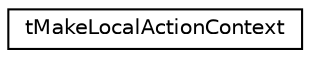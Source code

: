 digraph G
{
  edge [fontname="Helvetica",fontsize="10",labelfontname="Helvetica",labelfontsize="10"];
  node [fontname="Helvetica",fontsize="10",shape=record];
  rankdir=LR;
  Node1 [label="tMakeLocalActionContext",height=0.2,width=0.4,color="black", fillcolor="white", style="filled",URL="$d0/d1f/structtMakeLocalActionContext.html"];
}
